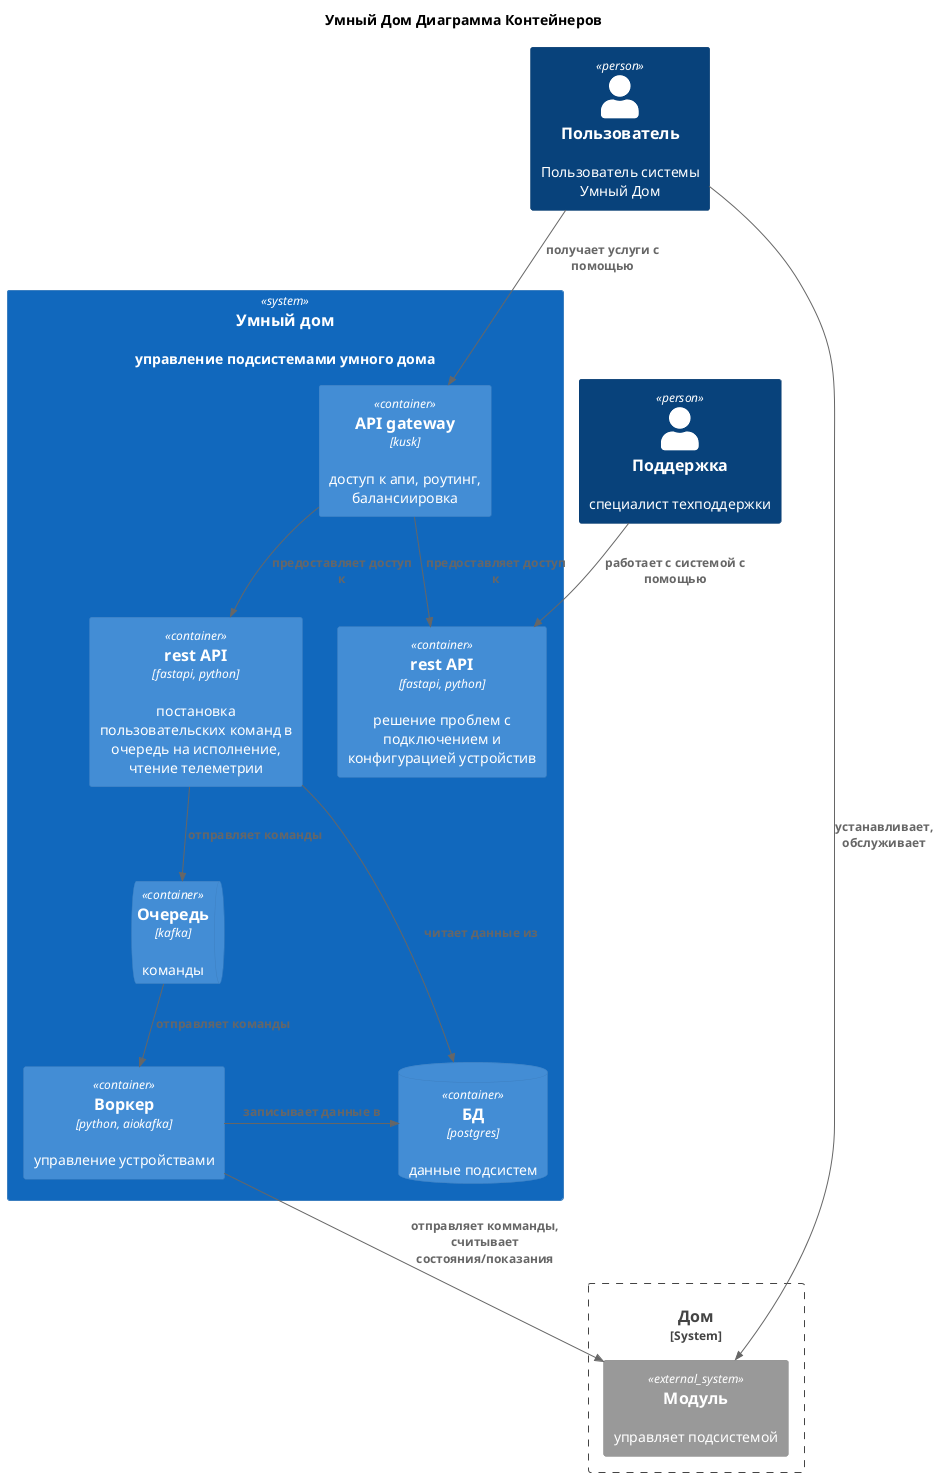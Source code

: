 @startuml

title Умный Дом Диаграмма Контейнеров
!include <C4/C4_Container>

Person(user, "Пользователь", "Пользователь системы Умный Дом")
Person(employee, "Поддержка", "специалист техподдержки")

System(Server, "Умный дом", "управление подсистемaми умного дома") {
    Container(apigateway, "API gateway", "kusk", "доступ к апи, роутинг, балансиировка")
    Container(api, "rest API", "fastapi, python", "постановка пользовательских команд в очередь на исполнение, чтение телеметрии")
    Container(helpdesk, "rest API", "fastapi, python", "решение проблем с подключением и конфигурацией устройстив")
    ContainerQueue(queue, "Очередь", "kafka", "команды")
    ContainerDb(db, "БД", "postgres", "данные подсистем")
    Container(worker, "Воркер", "python, aiokafka", "управление устройствами")
    Rel_Down(api, queue, "отправляет команды")
    Rel_Down(queue, worker, "отправляет команды")
    Rel_Right(api, db, "читает данные из")
    Rel_Right(worker, db, "записывает данные в")
}
System_Boundary(House, "Дом") {
    System_Ext(module, "Модуль", "управляет подсистемой")
}

Rel(user, apigateway, "получает услуги с помощью")
Rel(employee, helpdesk, "работает с системой с помощью")
Rel(apigateway, helpdesk, "предоставляет доступ к")
Rel(apigateway, api, "предоставляет доступ к")
Rel(worker, module, "отправляет комманды, считывает состояния/показания")
Rel(user, module, "устанавливает, обслуживает")

@enduml
